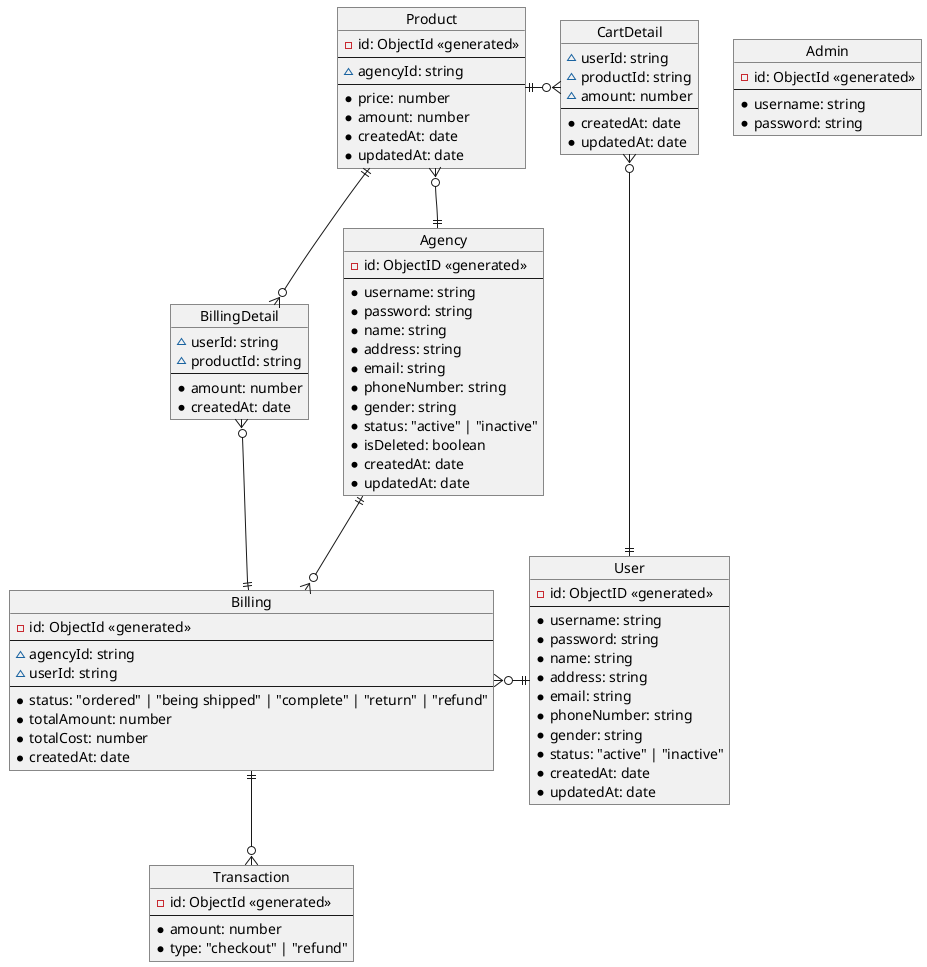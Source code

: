 @startuml ERD

object User {
  -id: ObjectID <<generated>>
  --
  *username: string
  *password: string
  *name: string
  *address: string
  *email: string
  *phoneNumber: string
  *gender: string
  *status: "active" | "inactive"
  *createdAt: date
  *updatedAt: date
}

object CartDetail {
  ~userId: string
  ~productId: string
  ~amount: number
  --
  *createdAt: date
  *updatedAt: date
}

object Agency {
  -id: ObjectID <<generated>>
  --
  *username: string
  *password: string
  *name: string
  *address: string
  *email: string
  *phoneNumber: string
  *gender: string
  *status: "active" | "inactive"
  *isDeleted: boolean
  *createdAt: date
  *updatedAt: date
}

object Product {
  -id: ObjectId <<generated>>
  --
  ~agencyId: string
  --
  *price: number
  *amount: number
  *createdAt: date
  *updatedAt: date
}

object Billing{
  -id: ObjectId <<generated>>
  --
  ~agencyId: string
  ~userId: string
  --
  *status: "ordered" | "being shipped" | "complete" | "return" | "refund"
  *totalAmount: number
  *totalCost: number
  *createdAt: date
}
object BillingDetail {
  ~userId: string
  ~productId: string
  --
  *amount: number
  *createdAt: date
}
object Transaction {
  -id: ObjectId <<generated>>
  --
  *amount: number
  *type: "checkout" | "refund"
}


object Admin {
  -id: ObjectId <<generated>>
  --
  *username: string
  *password: string
}


Agency ||-right-o{ Billing
Agency ||-up-o{ Product
Billing }o-right-|| User

Product ||-right-o{ CartDetail
CartDetail }o-down-|| User

Product ||-down-o{ BillingDetail

Billing ||-up-o{ BillingDetail
Billing ||-down-o{ Transaction


@enduml

